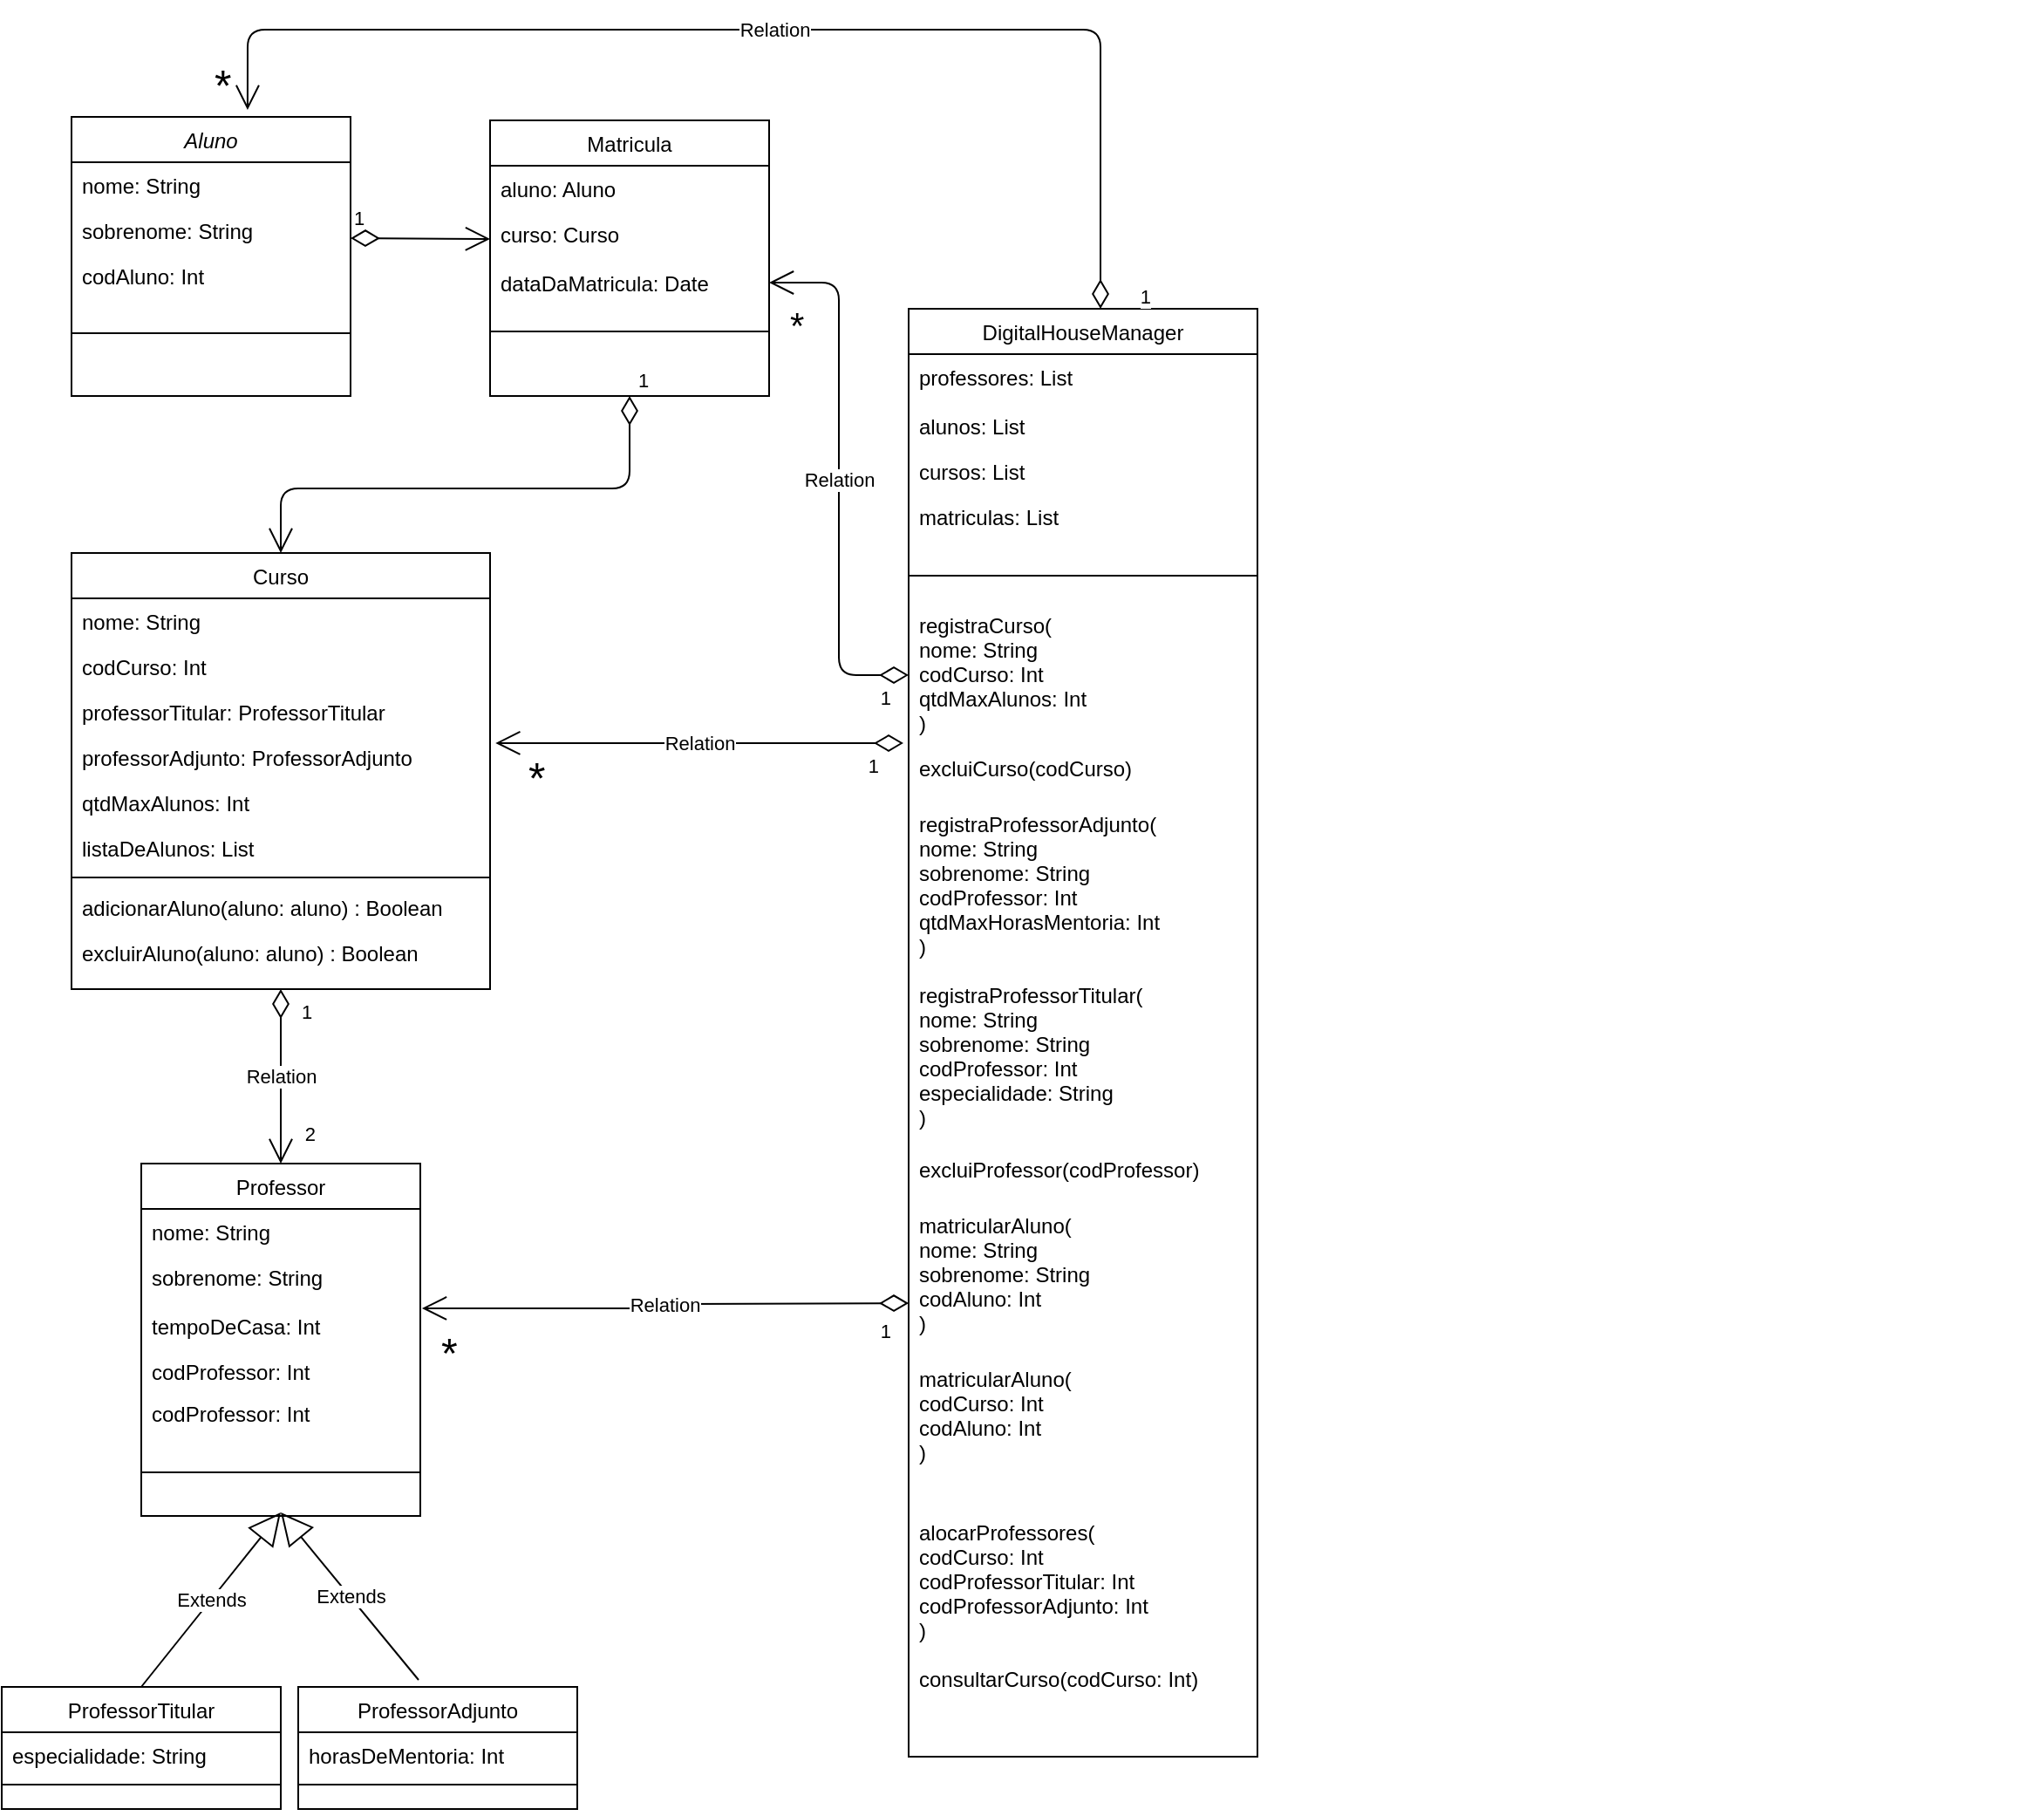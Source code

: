 <mxfile version="15.0.6" type="device"><diagram id="wNV36WXPxLRVPv3La2Rq" name="Page-1"><mxGraphModel dx="786" dy="435" grid="1" gridSize="10" guides="1" tooltips="1" connect="1" arrows="1" fold="1" page="1" pageScale="1" pageWidth="827" pageHeight="1169" math="0" shadow="0"><root><mxCell id="0"/><mxCell id="1" parent="0"/><mxCell id="qQ-yt3f7TcVMH5NT-uvF-1" value="Aluno" style="swimlane;fontStyle=2;align=center;verticalAlign=top;childLayout=stackLayout;horizontal=1;startSize=26;horizontalStack=0;resizeParent=1;resizeLast=0;collapsible=1;marginBottom=0;rounded=0;shadow=0;strokeWidth=1;" parent="1" vertex="1"><mxGeometry x="80" y="80" width="160" height="160" as="geometry"><mxRectangle x="230" y="140" width="160" height="26" as="alternateBounds"/></mxGeometry></mxCell><mxCell id="qQ-yt3f7TcVMH5NT-uvF-2" value="nome: String" style="text;align=left;verticalAlign=top;spacingLeft=4;spacingRight=4;overflow=hidden;rotatable=0;points=[[0,0.5],[1,0.5]];portConstraint=eastwest;" parent="qQ-yt3f7TcVMH5NT-uvF-1" vertex="1"><mxGeometry y="26" width="160" height="26" as="geometry"/></mxCell><mxCell id="qQ-yt3f7TcVMH5NT-uvF-3" value="sobrenome: String" style="text;align=left;verticalAlign=top;spacingLeft=4;spacingRight=4;overflow=hidden;rotatable=0;points=[[0,0.5],[1,0.5]];portConstraint=eastwest;rounded=0;shadow=0;html=0;" parent="qQ-yt3f7TcVMH5NT-uvF-1" vertex="1"><mxGeometry y="52" width="160" height="26" as="geometry"/></mxCell><mxCell id="qQ-yt3f7TcVMH5NT-uvF-4" value="codAluno: Int" style="text;align=left;verticalAlign=top;spacingLeft=4;spacingRight=4;overflow=hidden;rotatable=0;points=[[0,0.5],[1,0.5]];portConstraint=eastwest;rounded=0;shadow=0;html=0;" parent="qQ-yt3f7TcVMH5NT-uvF-1" vertex="1"><mxGeometry y="78" width="160" height="42" as="geometry"/></mxCell><mxCell id="qQ-yt3f7TcVMH5NT-uvF-5" value="" style="line;html=1;strokeWidth=1;align=left;verticalAlign=middle;spacingTop=-1;spacingLeft=3;spacingRight=3;rotatable=0;labelPosition=right;points=[];portConstraint=eastwest;" parent="qQ-yt3f7TcVMH5NT-uvF-1" vertex="1"><mxGeometry y="120" width="160" height="8" as="geometry"/></mxCell><mxCell id="qQ-yt3f7TcVMH5NT-uvF-6" value="Professor" style="swimlane;fontStyle=0;align=center;verticalAlign=top;childLayout=stackLayout;horizontal=1;startSize=26;horizontalStack=0;resizeParent=1;resizeLast=0;collapsible=1;marginBottom=0;rounded=0;shadow=0;strokeWidth=1;" parent="1" vertex="1"><mxGeometry x="120" y="680" width="160" height="202" as="geometry"><mxRectangle x="130" y="380" width="160" height="26" as="alternateBounds"/></mxGeometry></mxCell><mxCell id="qQ-yt3f7TcVMH5NT-uvF-7" value="nome: String" style="text;align=left;verticalAlign=top;spacingLeft=4;spacingRight=4;overflow=hidden;rotatable=0;points=[[0,0.5],[1,0.5]];portConstraint=eastwest;" parent="qQ-yt3f7TcVMH5NT-uvF-6" vertex="1"><mxGeometry y="26" width="160" height="26" as="geometry"/></mxCell><mxCell id="qQ-yt3f7TcVMH5NT-uvF-8" value="sobrenome: String" style="text;align=left;verticalAlign=top;spacingLeft=4;spacingRight=4;overflow=hidden;rotatable=0;points=[[0,0.5],[1,0.5]];portConstraint=eastwest;rounded=0;shadow=0;html=0;" parent="qQ-yt3f7TcVMH5NT-uvF-6" vertex="1"><mxGeometry y="52" width="160" height="28" as="geometry"/></mxCell><mxCell id="qQ-yt3f7TcVMH5NT-uvF-9" value="tempoDeCasa: Int" style="text;align=left;verticalAlign=top;spacingLeft=4;spacingRight=4;overflow=hidden;rotatable=0;points=[[0,0.5],[1,0.5]];portConstraint=eastwest;rounded=0;shadow=0;html=0;" parent="qQ-yt3f7TcVMH5NT-uvF-6" vertex="1"><mxGeometry y="80" width="160" height="26" as="geometry"/></mxCell><mxCell id="qQ-yt3f7TcVMH5NT-uvF-67" value="codProfessor: Int" style="text;align=left;verticalAlign=top;spacingLeft=4;spacingRight=4;overflow=hidden;rotatable=0;points=[[0,0.5],[1,0.5]];portConstraint=eastwest;rounded=0;shadow=0;html=0;" parent="qQ-yt3f7TcVMH5NT-uvF-6" vertex="1"><mxGeometry y="106" width="160" height="24" as="geometry"/></mxCell><mxCell id="qQ-yt3f7TcVMH5NT-uvF-10" value="codProfessor: Int" style="text;align=left;verticalAlign=top;spacingLeft=4;spacingRight=4;overflow=hidden;rotatable=0;points=[[0,0.5],[1,0.5]];portConstraint=eastwest;rounded=0;shadow=0;html=0;" parent="qQ-yt3f7TcVMH5NT-uvF-6" vertex="1"><mxGeometry y="130" width="160" height="32" as="geometry"/></mxCell><mxCell id="qQ-yt3f7TcVMH5NT-uvF-11" value="" style="line;html=1;strokeWidth=1;align=left;verticalAlign=middle;spacingTop=-1;spacingLeft=3;spacingRight=3;rotatable=0;labelPosition=right;points=[];portConstraint=eastwest;" parent="qQ-yt3f7TcVMH5NT-uvF-6" vertex="1"><mxGeometry y="162" width="160" height="30" as="geometry"/></mxCell><mxCell id="qQ-yt3f7TcVMH5NT-uvF-12" value="ProfessorTitular" style="swimlane;fontStyle=0;align=center;verticalAlign=top;childLayout=stackLayout;horizontal=1;startSize=26;horizontalStack=0;resizeParent=1;resizeLast=0;collapsible=1;marginBottom=0;rounded=0;shadow=0;strokeWidth=1;" parent="1" vertex="1"><mxGeometry x="40" y="980" width="160" height="70" as="geometry"><mxRectangle x="340" y="380" width="170" height="26" as="alternateBounds"/></mxGeometry></mxCell><mxCell id="qQ-yt3f7TcVMH5NT-uvF-13" value="especialidade: String" style="text;align=left;verticalAlign=top;spacingLeft=4;spacingRight=4;overflow=hidden;rotatable=0;points=[[0,0.5],[1,0.5]];portConstraint=eastwest;" parent="qQ-yt3f7TcVMH5NT-uvF-12" vertex="1"><mxGeometry y="26" width="160" height="26" as="geometry"/></mxCell><mxCell id="qQ-yt3f7TcVMH5NT-uvF-14" value="" style="line;html=1;strokeWidth=1;align=left;verticalAlign=middle;spacingTop=-1;spacingLeft=3;spacingRight=3;rotatable=0;labelPosition=right;points=[];portConstraint=eastwest;" parent="qQ-yt3f7TcVMH5NT-uvF-12" vertex="1"><mxGeometry y="52" width="160" height="8" as="geometry"/></mxCell><mxCell id="qQ-yt3f7TcVMH5NT-uvF-15" value="Curso" style="swimlane;fontStyle=0;align=center;verticalAlign=top;childLayout=stackLayout;horizontal=1;startSize=26;horizontalStack=0;resizeParent=1;resizeLast=0;collapsible=1;marginBottom=0;rounded=0;shadow=0;strokeWidth=1;" parent="1" vertex="1"><mxGeometry x="80" y="330" width="240" height="250" as="geometry"><mxRectangle x="550" y="140" width="160" height="26" as="alternateBounds"/></mxGeometry></mxCell><mxCell id="qQ-yt3f7TcVMH5NT-uvF-16" value="nome: String" style="text;align=left;verticalAlign=top;spacingLeft=4;spacingRight=4;overflow=hidden;rotatable=0;points=[[0,0.5],[1,0.5]];portConstraint=eastwest;" parent="qQ-yt3f7TcVMH5NT-uvF-15" vertex="1"><mxGeometry y="26" width="240" height="26" as="geometry"/></mxCell><mxCell id="qQ-yt3f7TcVMH5NT-uvF-17" value="codCurso: Int" style="text;align=left;verticalAlign=top;spacingLeft=4;spacingRight=4;overflow=hidden;rotatable=0;points=[[0,0.5],[1,0.5]];portConstraint=eastwest;rounded=0;shadow=0;html=0;" parent="qQ-yt3f7TcVMH5NT-uvF-15" vertex="1"><mxGeometry y="52" width="240" height="26" as="geometry"/></mxCell><mxCell id="qQ-yt3f7TcVMH5NT-uvF-18" value="professorTitular: ProfessorTitular" style="text;align=left;verticalAlign=top;spacingLeft=4;spacingRight=4;overflow=hidden;rotatable=0;points=[[0,0.5],[1,0.5]];portConstraint=eastwest;rounded=0;shadow=0;html=0;" parent="qQ-yt3f7TcVMH5NT-uvF-15" vertex="1"><mxGeometry y="78" width="240" height="26" as="geometry"/></mxCell><mxCell id="qQ-yt3f7TcVMH5NT-uvF-49" value="professorAdjunto: ProfessorAdjunto" style="text;align=left;verticalAlign=top;spacingLeft=4;spacingRight=4;overflow=hidden;rotatable=0;points=[[0,0.5],[1,0.5]];portConstraint=eastwest;rounded=0;shadow=0;html=0;" parent="qQ-yt3f7TcVMH5NT-uvF-15" vertex="1"><mxGeometry y="104" width="240" height="26" as="geometry"/></mxCell><mxCell id="qQ-yt3f7TcVMH5NT-uvF-50" value="qtdMaxAlunos: Int" style="text;align=left;verticalAlign=top;spacingLeft=4;spacingRight=4;overflow=hidden;rotatable=0;points=[[0,0.5],[1,0.5]];portConstraint=eastwest;rounded=0;shadow=0;html=0;" parent="qQ-yt3f7TcVMH5NT-uvF-15" vertex="1"><mxGeometry y="130" width="240" height="26" as="geometry"/></mxCell><mxCell id="qQ-yt3f7TcVMH5NT-uvF-19" value="listaDeAlunos: List" style="text;align=left;verticalAlign=top;spacingLeft=4;spacingRight=4;overflow=hidden;rotatable=0;points=[[0,0.5],[1,0.5]];portConstraint=eastwest;rounded=0;shadow=0;html=0;" parent="qQ-yt3f7TcVMH5NT-uvF-15" vertex="1"><mxGeometry y="156" width="240" height="26" as="geometry"/></mxCell><mxCell id="qQ-yt3f7TcVMH5NT-uvF-20" value="" style="line;html=1;strokeWidth=1;align=left;verticalAlign=middle;spacingTop=-1;spacingLeft=3;spacingRight=3;rotatable=0;labelPosition=right;points=[];portConstraint=eastwest;" parent="qQ-yt3f7TcVMH5NT-uvF-15" vertex="1"><mxGeometry y="182" width="240" height="8" as="geometry"/></mxCell><mxCell id="qQ-yt3f7TcVMH5NT-uvF-21" value="adicionarAluno(aluno: aluno) : Boolean" style="text;align=left;verticalAlign=top;spacingLeft=4;spacingRight=4;overflow=hidden;rotatable=0;points=[[0,0.5],[1,0.5]];portConstraint=eastwest;rounded=0;shadow=0;html=0;" parent="qQ-yt3f7TcVMH5NT-uvF-15" vertex="1"><mxGeometry y="190" width="240" height="26" as="geometry"/></mxCell><mxCell id="qQ-yt3f7TcVMH5NT-uvF-22" value="excluirAluno(aluno: aluno) : Boolean" style="text;align=left;verticalAlign=top;spacingLeft=4;spacingRight=4;overflow=hidden;rotatable=0;points=[[0,0.5],[1,0.5]];portConstraint=eastwest;rounded=0;shadow=0;html=0;" parent="qQ-yt3f7TcVMH5NT-uvF-15" vertex="1"><mxGeometry y="216" width="240" height="34" as="geometry"/></mxCell><mxCell id="qQ-yt3f7TcVMH5NT-uvF-23" value="ProfessorAdjunto" style="swimlane;fontStyle=0;align=center;verticalAlign=top;childLayout=stackLayout;horizontal=1;startSize=26;horizontalStack=0;resizeParent=1;resizeLast=0;collapsible=1;marginBottom=0;rounded=0;shadow=0;strokeWidth=1;" parent="1" vertex="1"><mxGeometry x="210" y="980" width="160" height="70" as="geometry"><mxRectangle x="340" y="380" width="170" height="26" as="alternateBounds"/></mxGeometry></mxCell><mxCell id="qQ-yt3f7TcVMH5NT-uvF-48" value="Extends" style="endArrow=block;endSize=16;endFill=0;html=1;" parent="qQ-yt3f7TcVMH5NT-uvF-23" edge="1"><mxGeometry width="160" relative="1" as="geometry"><mxPoint x="69" y="-4" as="sourcePoint"/><mxPoint x="-10" y="-100" as="targetPoint"/></mxGeometry></mxCell><mxCell id="qQ-yt3f7TcVMH5NT-uvF-24" value="horasDeMentoria: Int" style="text;align=left;verticalAlign=top;spacingLeft=4;spacingRight=4;overflow=hidden;rotatable=0;points=[[0,0.5],[1,0.5]];portConstraint=eastwest;" parent="qQ-yt3f7TcVMH5NT-uvF-23" vertex="1"><mxGeometry y="26" width="160" height="26" as="geometry"/></mxCell><mxCell id="qQ-yt3f7TcVMH5NT-uvF-25" value="" style="line;html=1;strokeWidth=1;align=left;verticalAlign=middle;spacingTop=-1;spacingLeft=3;spacingRight=3;rotatable=0;labelPosition=right;points=[];portConstraint=eastwest;" parent="qQ-yt3f7TcVMH5NT-uvF-23" vertex="1"><mxGeometry y="52" width="160" height="8" as="geometry"/></mxCell><mxCell id="qQ-yt3f7TcVMH5NT-uvF-26" value="Matricula" style="swimlane;fontStyle=0;align=center;verticalAlign=top;childLayout=stackLayout;horizontal=1;startSize=26;horizontalStack=0;resizeParent=1;resizeLast=0;collapsible=1;marginBottom=0;rounded=0;shadow=0;strokeWidth=1;" parent="1" vertex="1"><mxGeometry x="320" y="82" width="160" height="158" as="geometry"><mxRectangle x="130" y="380" width="160" height="26" as="alternateBounds"/></mxGeometry></mxCell><mxCell id="qQ-yt3f7TcVMH5NT-uvF-27" value="aluno: Aluno" style="text;align=left;verticalAlign=top;spacingLeft=4;spacingRight=4;overflow=hidden;rotatable=0;points=[[0,0.5],[1,0.5]];portConstraint=eastwest;" parent="qQ-yt3f7TcVMH5NT-uvF-26" vertex="1"><mxGeometry y="26" width="160" height="26" as="geometry"/></mxCell><mxCell id="qQ-yt3f7TcVMH5NT-uvF-28" value="curso: Curso" style="text;align=left;verticalAlign=top;spacingLeft=4;spacingRight=4;overflow=hidden;rotatable=0;points=[[0,0.5],[1,0.5]];portConstraint=eastwest;rounded=0;shadow=0;html=0;" parent="qQ-yt3f7TcVMH5NT-uvF-26" vertex="1"><mxGeometry y="52" width="160" height="28" as="geometry"/></mxCell><mxCell id="qQ-yt3f7TcVMH5NT-uvF-29" value="dataDaMatricula: Date" style="text;align=left;verticalAlign=top;spacingLeft=4;spacingRight=4;overflow=hidden;rotatable=0;points=[[0,0.5],[1,0.5]];portConstraint=eastwest;rounded=0;shadow=0;html=0;" parent="qQ-yt3f7TcVMH5NT-uvF-26" vertex="1"><mxGeometry y="80" width="160" height="26" as="geometry"/></mxCell><mxCell id="qQ-yt3f7TcVMH5NT-uvF-30" value="" style="line;html=1;strokeWidth=1;align=left;verticalAlign=middle;spacingTop=-1;spacingLeft=3;spacingRight=3;rotatable=0;labelPosition=right;points=[];portConstraint=eastwest;" parent="qQ-yt3f7TcVMH5NT-uvF-26" vertex="1"><mxGeometry y="106" width="160" height="30" as="geometry"/></mxCell><mxCell id="qQ-yt3f7TcVMH5NT-uvF-31" value="DigitalHouseManager" style="swimlane;fontStyle=0;align=center;verticalAlign=top;childLayout=stackLayout;horizontal=1;startSize=26;horizontalStack=0;resizeParent=1;resizeLast=0;collapsible=1;marginBottom=0;rounded=0;shadow=0;strokeWidth=1;" parent="1" vertex="1"><mxGeometry x="560" y="190" width="200" height="830" as="geometry"><mxRectangle x="560" y="190" width="160" height="26" as="alternateBounds"/></mxGeometry></mxCell><mxCell id="qQ-yt3f7TcVMH5NT-uvF-33" value="professores: List" style="text;align=left;verticalAlign=top;spacingLeft=4;spacingRight=4;overflow=hidden;rotatable=0;points=[[0,0.5],[1,0.5]];portConstraint=eastwest;rounded=0;shadow=0;html=0;" parent="qQ-yt3f7TcVMH5NT-uvF-31" vertex="1"><mxGeometry y="26" width="200" height="28" as="geometry"/></mxCell><mxCell id="qQ-yt3f7TcVMH5NT-uvF-32" value="alunos: List" style="text;align=left;verticalAlign=top;spacingLeft=4;spacingRight=4;overflow=hidden;rotatable=0;points=[[0,0.5],[1,0.5]];portConstraint=eastwest;" parent="qQ-yt3f7TcVMH5NT-uvF-31" vertex="1"><mxGeometry y="54" width="200" height="26" as="geometry"/></mxCell><mxCell id="qQ-yt3f7TcVMH5NT-uvF-34" value="cursos: List" style="text;align=left;verticalAlign=top;spacingLeft=4;spacingRight=4;overflow=hidden;rotatable=0;points=[[0,0.5],[1,0.5]];portConstraint=eastwest;rounded=0;shadow=0;html=0;" parent="qQ-yt3f7TcVMH5NT-uvF-31" vertex="1"><mxGeometry y="80" width="200" height="26" as="geometry"/></mxCell><mxCell id="qQ-yt3f7TcVMH5NT-uvF-35" value="matriculas: List" style="text;align=left;verticalAlign=top;spacingLeft=4;spacingRight=4;overflow=hidden;rotatable=0;points=[[0,0.5],[1,0.5]];portConstraint=eastwest;rounded=0;shadow=0;html=0;" parent="qQ-yt3f7TcVMH5NT-uvF-31" vertex="1"><mxGeometry y="106" width="200" height="32" as="geometry"/></mxCell><mxCell id="qQ-yt3f7TcVMH5NT-uvF-36" value="" style="line;html=1;strokeWidth=1;align=left;verticalAlign=middle;spacingTop=-1;spacingLeft=3;spacingRight=3;rotatable=0;labelPosition=right;points=[];portConstraint=eastwest;" parent="qQ-yt3f7TcVMH5NT-uvF-31" vertex="1"><mxGeometry y="138" width="200" height="30" as="geometry"/></mxCell><mxCell id="qQ-yt3f7TcVMH5NT-uvF-37" value="registraCurso(&#10;nome: String&#10;codCurso: Int&#10;qtdMaxAlunos: Int&#10;)" style="text;align=left;verticalAlign=top;spacingLeft=4;spacingRight=4;overflow=hidden;rotatable=0;points=[[0,0.5],[1,0.5]];portConstraint=eastwest;rounded=0;shadow=0;html=0;" parent="qQ-yt3f7TcVMH5NT-uvF-31" vertex="1"><mxGeometry y="168" width="200" height="82" as="geometry"/></mxCell><mxCell id="qQ-yt3f7TcVMH5NT-uvF-38" value="excluiCurso(codCurso)" style="text;align=left;verticalAlign=top;spacingLeft=4;spacingRight=4;overflow=hidden;rotatable=0;points=[[0,0.5],[1,0.5]];portConstraint=eastwest;rounded=0;shadow=0;html=0;" parent="qQ-yt3f7TcVMH5NT-uvF-31" vertex="1"><mxGeometry y="250" width="200" height="32" as="geometry"/></mxCell><mxCell id="qQ-yt3f7TcVMH5NT-uvF-39" value="registraProfessorAdjunto(&#10;nome: String&#10;sobrenome: String&#10;codProfessor: Int&#10;qtdMaxHorasMentoria: Int&#10;)" style="text;align=left;verticalAlign=top;spacingLeft=4;spacingRight=4;overflow=hidden;rotatable=0;points=[[0,0.5],[1,0.5]];portConstraint=eastwest;rounded=0;shadow=0;html=0;" parent="qQ-yt3f7TcVMH5NT-uvF-31" vertex="1"><mxGeometry y="282" width="200" height="98" as="geometry"/></mxCell><mxCell id="qQ-yt3f7TcVMH5NT-uvF-40" value="registraProfessorTitular(&#10;nome: String&#10;sobrenome: String&#10;codProfessor: Int&#10;especialidade: String&#10;)" style="text;align=left;verticalAlign=top;spacingLeft=4;spacingRight=4;overflow=hidden;rotatable=0;points=[[0,0.5],[1,0.5]];portConstraint=eastwest;rounded=0;shadow=0;html=0;" parent="qQ-yt3f7TcVMH5NT-uvF-31" vertex="1"><mxGeometry y="380" width="200" height="100" as="geometry"/></mxCell><mxCell id="qQ-yt3f7TcVMH5NT-uvF-41" value="excluiProfessor(codProfessor)" style="text;align=left;verticalAlign=top;spacingLeft=4;spacingRight=4;overflow=hidden;rotatable=0;points=[[0,0.5],[1,0.5]];portConstraint=eastwest;rounded=0;shadow=0;html=0;" parent="qQ-yt3f7TcVMH5NT-uvF-31" vertex="1"><mxGeometry y="480" width="200" height="32" as="geometry"/></mxCell><mxCell id="qQ-yt3f7TcVMH5NT-uvF-42" value="matricularAluno(&#10;nome: String&#10;sobrenome: String&#10;codAluno: Int&#10;)" style="text;align=left;verticalAlign=top;spacingLeft=4;spacingRight=4;overflow=hidden;rotatable=0;points=[[0,0.5],[1,0.5]];portConstraint=eastwest;rounded=0;shadow=0;html=0;" parent="qQ-yt3f7TcVMH5NT-uvF-31" vertex="1"><mxGeometry y="512" width="200" height="88" as="geometry"/></mxCell><mxCell id="qQ-yt3f7TcVMH5NT-uvF-43" value="matricularAluno(&#10;codCurso: Int&#10;codAluno: Int&#10;)" style="text;align=left;verticalAlign=top;spacingLeft=4;spacingRight=4;overflow=hidden;rotatable=0;points=[[0,0.5],[1,0.5]];portConstraint=eastwest;rounded=0;shadow=0;html=0;" parent="qQ-yt3f7TcVMH5NT-uvF-31" vertex="1"><mxGeometry y="600" width="200" height="88" as="geometry"/></mxCell><mxCell id="qQ-yt3f7TcVMH5NT-uvF-44" value="alocarProfessores(&#10;codCurso: Int&#10;codProfessorTitular: Int&#10;codProfessorAdjunto: Int&#10;)" style="text;align=left;verticalAlign=top;spacingLeft=4;spacingRight=4;overflow=hidden;rotatable=0;points=[[0,0.5],[1,0.5]];portConstraint=eastwest;rounded=0;shadow=0;html=0;" parent="qQ-yt3f7TcVMH5NT-uvF-31" vertex="1"><mxGeometry y="688" width="200" height="88" as="geometry"/></mxCell><mxCell id="qQ-yt3f7TcVMH5NT-uvF-45" value="&lt;div style=&quot;color: transparent ; position: absolute ; cursor: text ; transform-origin: 0px 0px ; left: 273.735px ; top: 461.669px ; font-size: 18px ; font-family: sans-serif ; transform: scalex(1.088)&quot;&gt;registrarCurso(nome:&lt;/div&gt;&lt;div style=&quot;color: transparent ; position: absolute ; cursor: text ; transform-origin: 0px 0px ; left: 488.522px ; top: 461.669px ; font-size: 18px ; font-family: sans-serif ; transform: scalex(1.096)&quot;&gt;String,&lt;/div&gt;&lt;div style=&quot;color: transparent ; position: absolute ; cursor: text ; transform-origin: 0px 0px ; left: 575.271px ; top: 461.669px ; font-size: 18px ; font-family: sans-serif ; transform: scalex(1.103)&quot;&gt;codigoCurso:&lt;/div&gt;&lt;div style=&quot;color: transparent ; position: absolute ; cursor: text ; transform-origin: 0px 0px ; left: 720.888px ; top: 461.669px ; font-size: 18px ; font-family: sans-serif ; transform: scalex(1.071)&quot;&gt;Integer&lt;/div&gt;&lt;div style=&quot;color: transparent ; position: absolute ; cursor: text ; transform-origin: 0px 0px ; left: 779.906px ; top: 461.669px ; font-size: 18px ; font-family: sans-serif&quot;&gt;,&lt;/div&gt;&lt;div style=&quot;color: transparent ; position: absolute ; cursor: text ; transform-origin: 0px 0px ; left: 216px ; top: 492.718px ; font-size: 18px ; font-family: sans-serif ; transform: scalex(1.068)&quot;&gt;quantidadeMaximaDeAlunos: Integer )&lt;/div&gt;" style="text;html=1;align=center;verticalAlign=middle;resizable=0;points=[];autosize=1;strokeColor=none;" parent="1" vertex="1"><mxGeometry x="1190" y="825" width="20" height="10" as="geometry"/></mxCell><mxCell id="qQ-yt3f7TcVMH5NT-uvF-47" value="Extends" style="endArrow=block;endSize=16;endFill=0;html=1;exitX=0.5;exitY=0;exitDx=0;exitDy=0;" parent="1" source="qQ-yt3f7TcVMH5NT-uvF-12" edge="1"><mxGeometry width="160" relative="1" as="geometry"><mxPoint x="120" y="970" as="sourcePoint"/><mxPoint x="200" y="880" as="targetPoint"/></mxGeometry></mxCell><mxCell id="qQ-yt3f7TcVMH5NT-uvF-73" value="1" style="endArrow=open;html=1;endSize=12;startArrow=diamondThin;startSize=14;startFill=0;edgeStyle=orthogonalEdgeStyle;align=left;verticalAlign=bottom;exitX=0.5;exitY=1;exitDx=0;exitDy=0;" parent="1" source="qQ-yt3f7TcVMH5NT-uvF-26" edge="1"><mxGeometry x="-1" y="3" relative="1" as="geometry"><mxPoint x="150" y="180" as="sourcePoint"/><mxPoint x="200" y="330" as="targetPoint"/><Array as="points"><mxPoint x="400" y="293"/><mxPoint x="200" y="293"/></Array></mxGeometry></mxCell><mxCell id="qQ-yt3f7TcVMH5NT-uvF-77" value="1" style="endArrow=open;html=1;endSize=12;startArrow=diamondThin;startSize=14;startFill=0;edgeStyle=orthogonalEdgeStyle;align=left;verticalAlign=bottom;entryX=0;entryY=0.571;entryDx=0;entryDy=0;entryPerimeter=0;" parent="1" target="qQ-yt3f7TcVMH5NT-uvF-28" edge="1"><mxGeometry x="-1" y="3" relative="1" as="geometry"><mxPoint x="240" y="149.5" as="sourcePoint"/><mxPoint x="310" y="150" as="targetPoint"/><Array as="points"/></mxGeometry></mxCell><mxCell id="qQ-yt3f7TcVMH5NT-uvF-81" value="Relation" style="endArrow=open;html=1;endSize=12;startArrow=diamondThin;startSize=14;startFill=0;edgeStyle=orthogonalEdgeStyle;entryX=0.5;entryY=0;entryDx=0;entryDy=0;exitX=0.5;exitY=1;exitDx=0;exitDy=0;exitPerimeter=0;" parent="1" source="qQ-yt3f7TcVMH5NT-uvF-22" target="qQ-yt3f7TcVMH5NT-uvF-6" edge="1"><mxGeometry relative="1" as="geometry"><mxPoint x="200" y="610" as="sourcePoint"/><mxPoint x="360" y="610" as="targetPoint"/></mxGeometry></mxCell><mxCell id="qQ-yt3f7TcVMH5NT-uvF-82" value="1" style="edgeLabel;resizable=0;html=1;align=left;verticalAlign=top;" parent="qQ-yt3f7TcVMH5NT-uvF-81" connectable="0" vertex="1"><mxGeometry x="-1" relative="1" as="geometry"><mxPoint x="10" as="offset"/></mxGeometry></mxCell><mxCell id="qQ-yt3f7TcVMH5NT-uvF-83" value="2" style="edgeLabel;resizable=0;html=1;align=right;verticalAlign=top;" parent="qQ-yt3f7TcVMH5NT-uvF-81" connectable="0" vertex="1"><mxGeometry x="1" relative="1" as="geometry"><mxPoint x="20" y="-30" as="offset"/></mxGeometry></mxCell><mxCell id="qQ-yt3f7TcVMH5NT-uvF-87" value="Relation" style="endArrow=open;html=1;endSize=12;startArrow=diamondThin;startSize=14;startFill=0;edgeStyle=orthogonalEdgeStyle;entryX=1.013;entryY=1.192;entryDx=0;entryDy=0;entryPerimeter=0;" parent="1" target="qQ-yt3f7TcVMH5NT-uvF-18" edge="1"><mxGeometry relative="1" as="geometry"><mxPoint x="557" y="439" as="sourcePoint"/><mxPoint x="370" y="442" as="targetPoint"/><Array as="points"><mxPoint x="557" y="439"/></Array></mxGeometry></mxCell><mxCell id="qQ-yt3f7TcVMH5NT-uvF-88" value="*" style="edgeLabel;resizable=0;html=1;align=left;verticalAlign=top;fontSize=25;" parent="qQ-yt3f7TcVMH5NT-uvF-87" connectable="0" vertex="1"><mxGeometry x="-1" relative="1" as="geometry"><mxPoint x="-217" y="-2" as="offset"/></mxGeometry></mxCell><mxCell id="qQ-yt3f7TcVMH5NT-uvF-89" value="1" style="edgeLabel;resizable=0;html=1;align=right;verticalAlign=top;" parent="qQ-yt3f7TcVMH5NT-uvF-87" connectable="0" vertex="1"><mxGeometry x="1" relative="1" as="geometry"><mxPoint x="220" as="offset"/></mxGeometry></mxCell><mxCell id="qQ-yt3f7TcVMH5NT-uvF-91" value="Relation" style="endArrow=open;html=1;endSize=12;startArrow=diamondThin;startSize=14;startFill=0;edgeStyle=orthogonalEdgeStyle;exitX=-0.015;exitY=0.063;exitDx=0;exitDy=0;exitPerimeter=0;entryX=1.006;entryY=0.115;entryDx=0;entryDy=0;entryPerimeter=0;" parent="1" target="qQ-yt3f7TcVMH5NT-uvF-9" edge="1"><mxGeometry relative="1" as="geometry"><mxPoint x="560" y="760.016" as="sourcePoint"/><mxPoint x="290" y="760" as="targetPoint"/><Array as="points"/></mxGeometry></mxCell><mxCell id="qQ-yt3f7TcVMH5NT-uvF-92" value="*" style="edgeLabel;resizable=0;html=1;align=left;verticalAlign=top;fontSize=24;" parent="qQ-yt3f7TcVMH5NT-uvF-91" connectable="0" vertex="1"><mxGeometry x="-1" relative="1" as="geometry"><mxPoint x="-270" y="8" as="offset"/></mxGeometry></mxCell><mxCell id="qQ-yt3f7TcVMH5NT-uvF-93" value="1" style="edgeLabel;resizable=0;html=1;align=right;verticalAlign=top;" parent="qQ-yt3f7TcVMH5NT-uvF-91" connectable="0" vertex="1"><mxGeometry x="1" relative="1" as="geometry"><mxPoint x="269" as="offset"/></mxGeometry></mxCell><mxCell id="qQ-yt3f7TcVMH5NT-uvF-97" value="Relation" style="endArrow=open;html=1;endSize=12;startArrow=diamondThin;startSize=14;startFill=0;edgeStyle=orthogonalEdgeStyle;entryX=1;entryY=0.5;entryDx=0;entryDy=0;" parent="1" target="qQ-yt3f7TcVMH5NT-uvF-29" edge="1"><mxGeometry relative="1" as="geometry"><mxPoint x="560" y="400" as="sourcePoint"/><mxPoint x="490" y="90" as="targetPoint"/><Array as="points"><mxPoint x="520" y="400"/><mxPoint x="520" y="175"/></Array></mxGeometry></mxCell><mxCell id="qQ-yt3f7TcVMH5NT-uvF-98" value="*" style="edgeLabel;resizable=0;html=1;align=left;verticalAlign=top;fontSize=21;" parent="qQ-yt3f7TcVMH5NT-uvF-97" connectable="0" vertex="1"><mxGeometry x="-1" relative="1" as="geometry"><mxPoint x="-70" y="-220" as="offset"/></mxGeometry></mxCell><mxCell id="qQ-yt3f7TcVMH5NT-uvF-99" value="1" style="edgeLabel;resizable=0;html=1;align=right;verticalAlign=top;" parent="qQ-yt3f7TcVMH5NT-uvF-97" connectable="0" vertex="1"><mxGeometry x="1" relative="1" as="geometry"><mxPoint x="70" y="225" as="offset"/></mxGeometry></mxCell><mxCell id="qQ-yt3f7TcVMH5NT-uvF-100" value="Relation" style="endArrow=open;html=1;endSize=12;startArrow=diamondThin;startSize=14;startFill=0;edgeStyle=orthogonalEdgeStyle;entryX=0.631;entryY=-0.025;entryDx=0;entryDy=0;entryPerimeter=0;" parent="1" target="qQ-yt3f7TcVMH5NT-uvF-1" edge="1"><mxGeometry relative="1" as="geometry"><mxPoint x="670" y="190" as="sourcePoint"/><mxPoint x="180" y="40" as="targetPoint"/><Array as="points"><mxPoint x="670" y="30"/><mxPoint x="181" y="30"/></Array></mxGeometry></mxCell><mxCell id="qQ-yt3f7TcVMH5NT-uvF-101" value="*" style="edgeLabel;resizable=0;html=1;align=left;verticalAlign=top;fontSize=25;" parent="qQ-yt3f7TcVMH5NT-uvF-100" connectable="0" vertex="1"><mxGeometry x="-1" relative="1" as="geometry"><mxPoint x="-510" y="-150" as="offset"/></mxGeometry></mxCell><mxCell id="qQ-yt3f7TcVMH5NT-uvF-102" value="1" style="edgeLabel;resizable=0;html=1;align=right;verticalAlign=top;" parent="qQ-yt3f7TcVMH5NT-uvF-100" connectable="0" vertex="1"><mxGeometry x="1" relative="1" as="geometry"><mxPoint x="519" y="94" as="offset"/></mxGeometry></mxCell><mxCell id="LId05LVbjVFiuXrXneV1-1" value="consultarCurso(codCurso: Int)" style="text;align=left;verticalAlign=top;spacingLeft=4;spacingRight=4;overflow=hidden;rotatable=0;points=[[0,0.5],[1,0.5]];portConstraint=eastwest;rounded=0;shadow=0;html=0;" vertex="1" parent="1"><mxGeometry x="560" y="962" width="200" height="88" as="geometry"/></mxCell></root></mxGraphModel></diagram></mxfile>
